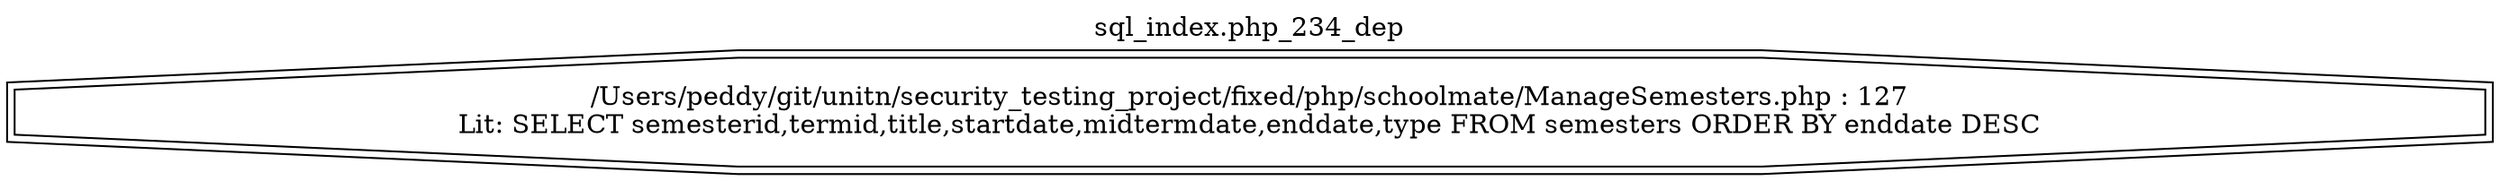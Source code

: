 digraph cfg {
  label="sql_index.php_234_dep";
  labelloc=t;
  n1 [shape=doubleoctagon, label="/Users/peddy/git/unitn/security_testing_project/fixed/php/schoolmate/ManageSemesters.php : 127\nLit: SELECT semesterid,termid,title,startdate,midtermdate,enddate,type FROM semesters ORDER BY enddate DESC\n"];
}
